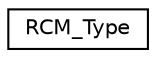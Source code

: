 digraph "Graphical Class Hierarchy"
{
 // LATEX_PDF_SIZE
  edge [fontname="Helvetica",fontsize="10",labelfontname="Helvetica",labelfontsize="10"];
  node [fontname="Helvetica",fontsize="10",shape=record];
  rankdir="LR";
  Node0 [label="RCM_Type",height=0.2,width=0.4,color="black", fillcolor="white", style="filled",URL="$struct_r_c_m___type.html",tooltip=" "];
}
